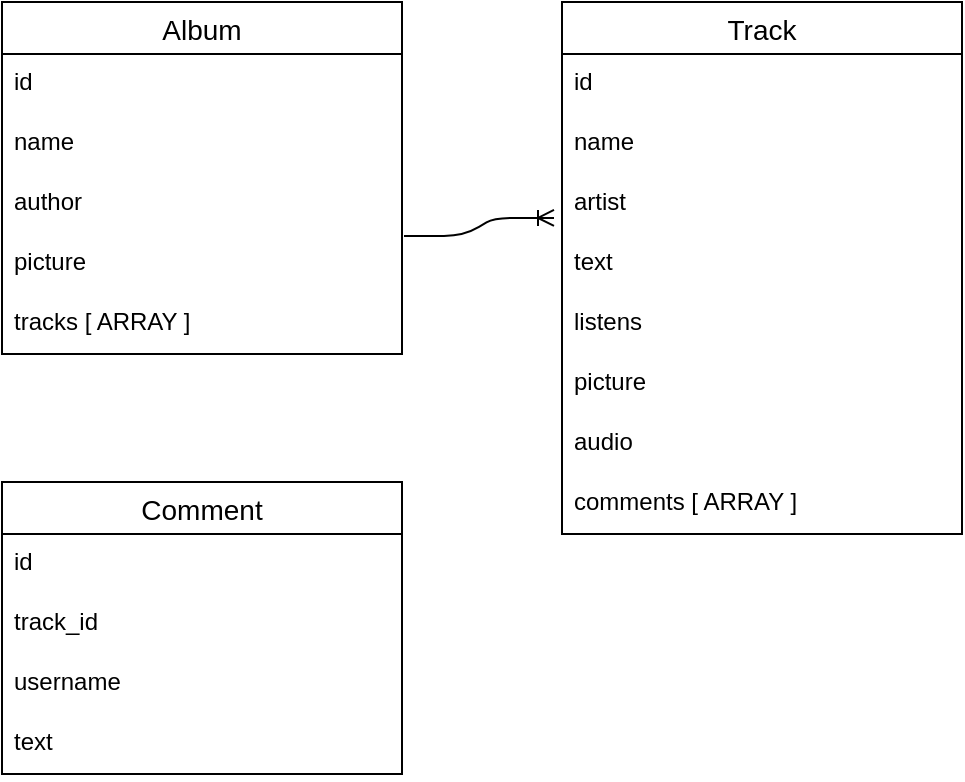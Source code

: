 <mxfile version="14.4.4" type="github">
  <diagram id="3PbLzjFNTh3DofjKNy-d" name="Page-1">
    <mxGraphModel dx="1422" dy="762" grid="1" gridSize="10" guides="1" tooltips="1" connect="1" arrows="1" fold="1" page="1" pageScale="1" pageWidth="827" pageHeight="1169" math="0" shadow="0">
      <root>
        <mxCell id="0" />
        <mxCell id="1" parent="0" />
        <mxCell id="hFTwoJdt8Nu4J-PTy8u7-2" value="Track" style="swimlane;fontStyle=0;childLayout=stackLayout;horizontal=1;startSize=26;horizontalStack=0;resizeParent=1;resizeParentMax=0;resizeLast=0;collapsible=1;marginBottom=0;align=center;fontSize=14;" vertex="1" parent="1">
          <mxGeometry x="320" y="320" width="200" height="266" as="geometry" />
        </mxCell>
        <mxCell id="hFTwoJdt8Nu4J-PTy8u7-3" value="id" style="text;strokeColor=none;fillColor=none;spacingLeft=4;spacingRight=4;overflow=hidden;rotatable=0;points=[[0,0.5],[1,0.5]];portConstraint=eastwest;fontSize=12;" vertex="1" parent="hFTwoJdt8Nu4J-PTy8u7-2">
          <mxGeometry y="26" width="200" height="30" as="geometry" />
        </mxCell>
        <mxCell id="hFTwoJdt8Nu4J-PTy8u7-4" value="name" style="text;strokeColor=none;fillColor=none;spacingLeft=4;spacingRight=4;overflow=hidden;rotatable=0;points=[[0,0.5],[1,0.5]];portConstraint=eastwest;fontSize=12;" vertex="1" parent="hFTwoJdt8Nu4J-PTy8u7-2">
          <mxGeometry y="56" width="200" height="30" as="geometry" />
        </mxCell>
        <mxCell id="hFTwoJdt8Nu4J-PTy8u7-14" value="artist" style="text;strokeColor=none;fillColor=none;spacingLeft=4;spacingRight=4;overflow=hidden;rotatable=0;points=[[0,0.5],[1,0.5]];portConstraint=eastwest;fontSize=12;" vertex="1" parent="hFTwoJdt8Nu4J-PTy8u7-2">
          <mxGeometry y="86" width="200" height="30" as="geometry" />
        </mxCell>
        <mxCell id="hFTwoJdt8Nu4J-PTy8u7-5" value="text" style="text;strokeColor=none;fillColor=none;spacingLeft=4;spacingRight=4;overflow=hidden;rotatable=0;points=[[0,0.5],[1,0.5]];portConstraint=eastwest;fontSize=12;" vertex="1" parent="hFTwoJdt8Nu4J-PTy8u7-2">
          <mxGeometry y="116" width="200" height="30" as="geometry" />
        </mxCell>
        <mxCell id="hFTwoJdt8Nu4J-PTy8u7-16" value="listens" style="text;strokeColor=none;fillColor=none;spacingLeft=4;spacingRight=4;overflow=hidden;rotatable=0;points=[[0,0.5],[1,0.5]];portConstraint=eastwest;fontSize=12;" vertex="1" parent="hFTwoJdt8Nu4J-PTy8u7-2">
          <mxGeometry y="146" width="200" height="30" as="geometry" />
        </mxCell>
        <mxCell id="hFTwoJdt8Nu4J-PTy8u7-17" value="picture" style="text;strokeColor=none;fillColor=none;spacingLeft=4;spacingRight=4;overflow=hidden;rotatable=0;points=[[0,0.5],[1,0.5]];portConstraint=eastwest;fontSize=12;" vertex="1" parent="hFTwoJdt8Nu4J-PTy8u7-2">
          <mxGeometry y="176" width="200" height="30" as="geometry" />
        </mxCell>
        <mxCell id="hFTwoJdt8Nu4J-PTy8u7-18" value="audio" style="text;strokeColor=none;fillColor=none;spacingLeft=4;spacingRight=4;overflow=hidden;rotatable=0;points=[[0,0.5],[1,0.5]];portConstraint=eastwest;fontSize=12;" vertex="1" parent="hFTwoJdt8Nu4J-PTy8u7-2">
          <mxGeometry y="206" width="200" height="30" as="geometry" />
        </mxCell>
        <mxCell id="hFTwoJdt8Nu4J-PTy8u7-19" value="comments [ ARRAY ]" style="text;strokeColor=none;fillColor=none;spacingLeft=4;spacingRight=4;overflow=hidden;rotatable=0;points=[[0,0.5],[1,0.5]];portConstraint=eastwest;fontSize=12;" vertex="1" parent="hFTwoJdt8Nu4J-PTy8u7-2">
          <mxGeometry y="236" width="200" height="30" as="geometry" />
        </mxCell>
        <mxCell id="hFTwoJdt8Nu4J-PTy8u7-6" value="Comment" style="swimlane;fontStyle=0;childLayout=stackLayout;horizontal=1;startSize=26;horizontalStack=0;resizeParent=1;resizeParentMax=0;resizeLast=0;collapsible=1;marginBottom=0;align=center;fontSize=14;" vertex="1" parent="1">
          <mxGeometry x="40" y="560" width="200" height="146" as="geometry" />
        </mxCell>
        <mxCell id="hFTwoJdt8Nu4J-PTy8u7-7" value="id" style="text;strokeColor=none;fillColor=none;spacingLeft=4;spacingRight=4;overflow=hidden;rotatable=0;points=[[0,0.5],[1,0.5]];portConstraint=eastwest;fontSize=12;" vertex="1" parent="hFTwoJdt8Nu4J-PTy8u7-6">
          <mxGeometry y="26" width="200" height="30" as="geometry" />
        </mxCell>
        <mxCell id="hFTwoJdt8Nu4J-PTy8u7-8" value="track_id" style="text;strokeColor=none;fillColor=none;spacingLeft=4;spacingRight=4;overflow=hidden;rotatable=0;points=[[0,0.5],[1,0.5]];portConstraint=eastwest;fontSize=12;" vertex="1" parent="hFTwoJdt8Nu4J-PTy8u7-6">
          <mxGeometry y="56" width="200" height="30" as="geometry" />
        </mxCell>
        <mxCell id="hFTwoJdt8Nu4J-PTy8u7-9" value="username" style="text;strokeColor=none;fillColor=none;spacingLeft=4;spacingRight=4;overflow=hidden;rotatable=0;points=[[0,0.5],[1,0.5]];portConstraint=eastwest;fontSize=12;" vertex="1" parent="hFTwoJdt8Nu4J-PTy8u7-6">
          <mxGeometry y="86" width="200" height="30" as="geometry" />
        </mxCell>
        <mxCell id="hFTwoJdt8Nu4J-PTy8u7-23" value="text" style="text;strokeColor=none;fillColor=none;spacingLeft=4;spacingRight=4;overflow=hidden;rotatable=0;points=[[0,0.5],[1,0.5]];portConstraint=eastwest;fontSize=12;" vertex="1" parent="hFTwoJdt8Nu4J-PTy8u7-6">
          <mxGeometry y="116" width="200" height="30" as="geometry" />
        </mxCell>
        <mxCell id="hFTwoJdt8Nu4J-PTy8u7-10" value="Album" style="swimlane;fontStyle=0;childLayout=stackLayout;horizontal=1;startSize=26;horizontalStack=0;resizeParent=1;resizeParentMax=0;resizeLast=0;collapsible=1;marginBottom=0;align=center;fontSize=14;" vertex="1" parent="1">
          <mxGeometry x="40" y="320" width="200" height="176" as="geometry" />
        </mxCell>
        <mxCell id="hFTwoJdt8Nu4J-PTy8u7-11" value="id" style="text;strokeColor=none;fillColor=none;spacingLeft=4;spacingRight=4;overflow=hidden;rotatable=0;points=[[0,0.5],[1,0.5]];portConstraint=eastwest;fontSize=12;" vertex="1" parent="hFTwoJdt8Nu4J-PTy8u7-10">
          <mxGeometry y="26" width="200" height="30" as="geometry" />
        </mxCell>
        <mxCell id="hFTwoJdt8Nu4J-PTy8u7-12" value="name" style="text;strokeColor=none;fillColor=none;spacingLeft=4;spacingRight=4;overflow=hidden;rotatable=0;points=[[0,0.5],[1,0.5]];portConstraint=eastwest;fontSize=12;" vertex="1" parent="hFTwoJdt8Nu4J-PTy8u7-10">
          <mxGeometry y="56" width="200" height="30" as="geometry" />
        </mxCell>
        <mxCell id="hFTwoJdt8Nu4J-PTy8u7-13" value="author" style="text;strokeColor=none;fillColor=none;spacingLeft=4;spacingRight=4;overflow=hidden;rotatable=0;points=[[0,0.5],[1,0.5]];portConstraint=eastwest;fontSize=12;" vertex="1" parent="hFTwoJdt8Nu4J-PTy8u7-10">
          <mxGeometry y="86" width="200" height="30" as="geometry" />
        </mxCell>
        <mxCell id="hFTwoJdt8Nu4J-PTy8u7-20" value="picture" style="text;strokeColor=none;fillColor=none;spacingLeft=4;spacingRight=4;overflow=hidden;rotatable=0;points=[[0,0.5],[1,0.5]];portConstraint=eastwest;fontSize=12;" vertex="1" parent="hFTwoJdt8Nu4J-PTy8u7-10">
          <mxGeometry y="116" width="200" height="30" as="geometry" />
        </mxCell>
        <mxCell id="hFTwoJdt8Nu4J-PTy8u7-21" value="tracks [ ARRAY ]" style="text;strokeColor=none;fillColor=none;spacingLeft=4;spacingRight=4;overflow=hidden;rotatable=0;points=[[0,0.5],[1,0.5]];portConstraint=eastwest;fontSize=12;" vertex="1" parent="hFTwoJdt8Nu4J-PTy8u7-10">
          <mxGeometry y="146" width="200" height="30" as="geometry" />
        </mxCell>
        <mxCell id="hFTwoJdt8Nu4J-PTy8u7-30" value="" style="edgeStyle=entityRelationEdgeStyle;fontSize=12;html=1;endArrow=ERoneToMany;entryX=-0.02;entryY=0.733;entryDx=0;entryDy=0;entryPerimeter=0;exitX=1.005;exitY=0.033;exitDx=0;exitDy=0;exitPerimeter=0;" edge="1" parent="1" source="hFTwoJdt8Nu4J-PTy8u7-20" target="hFTwoJdt8Nu4J-PTy8u7-14">
          <mxGeometry width="100" height="100" relative="1" as="geometry">
            <mxPoint x="330" y="560" as="sourcePoint" />
            <mxPoint x="430" y="460" as="targetPoint" />
          </mxGeometry>
        </mxCell>
      </root>
    </mxGraphModel>
  </diagram>
</mxfile>
